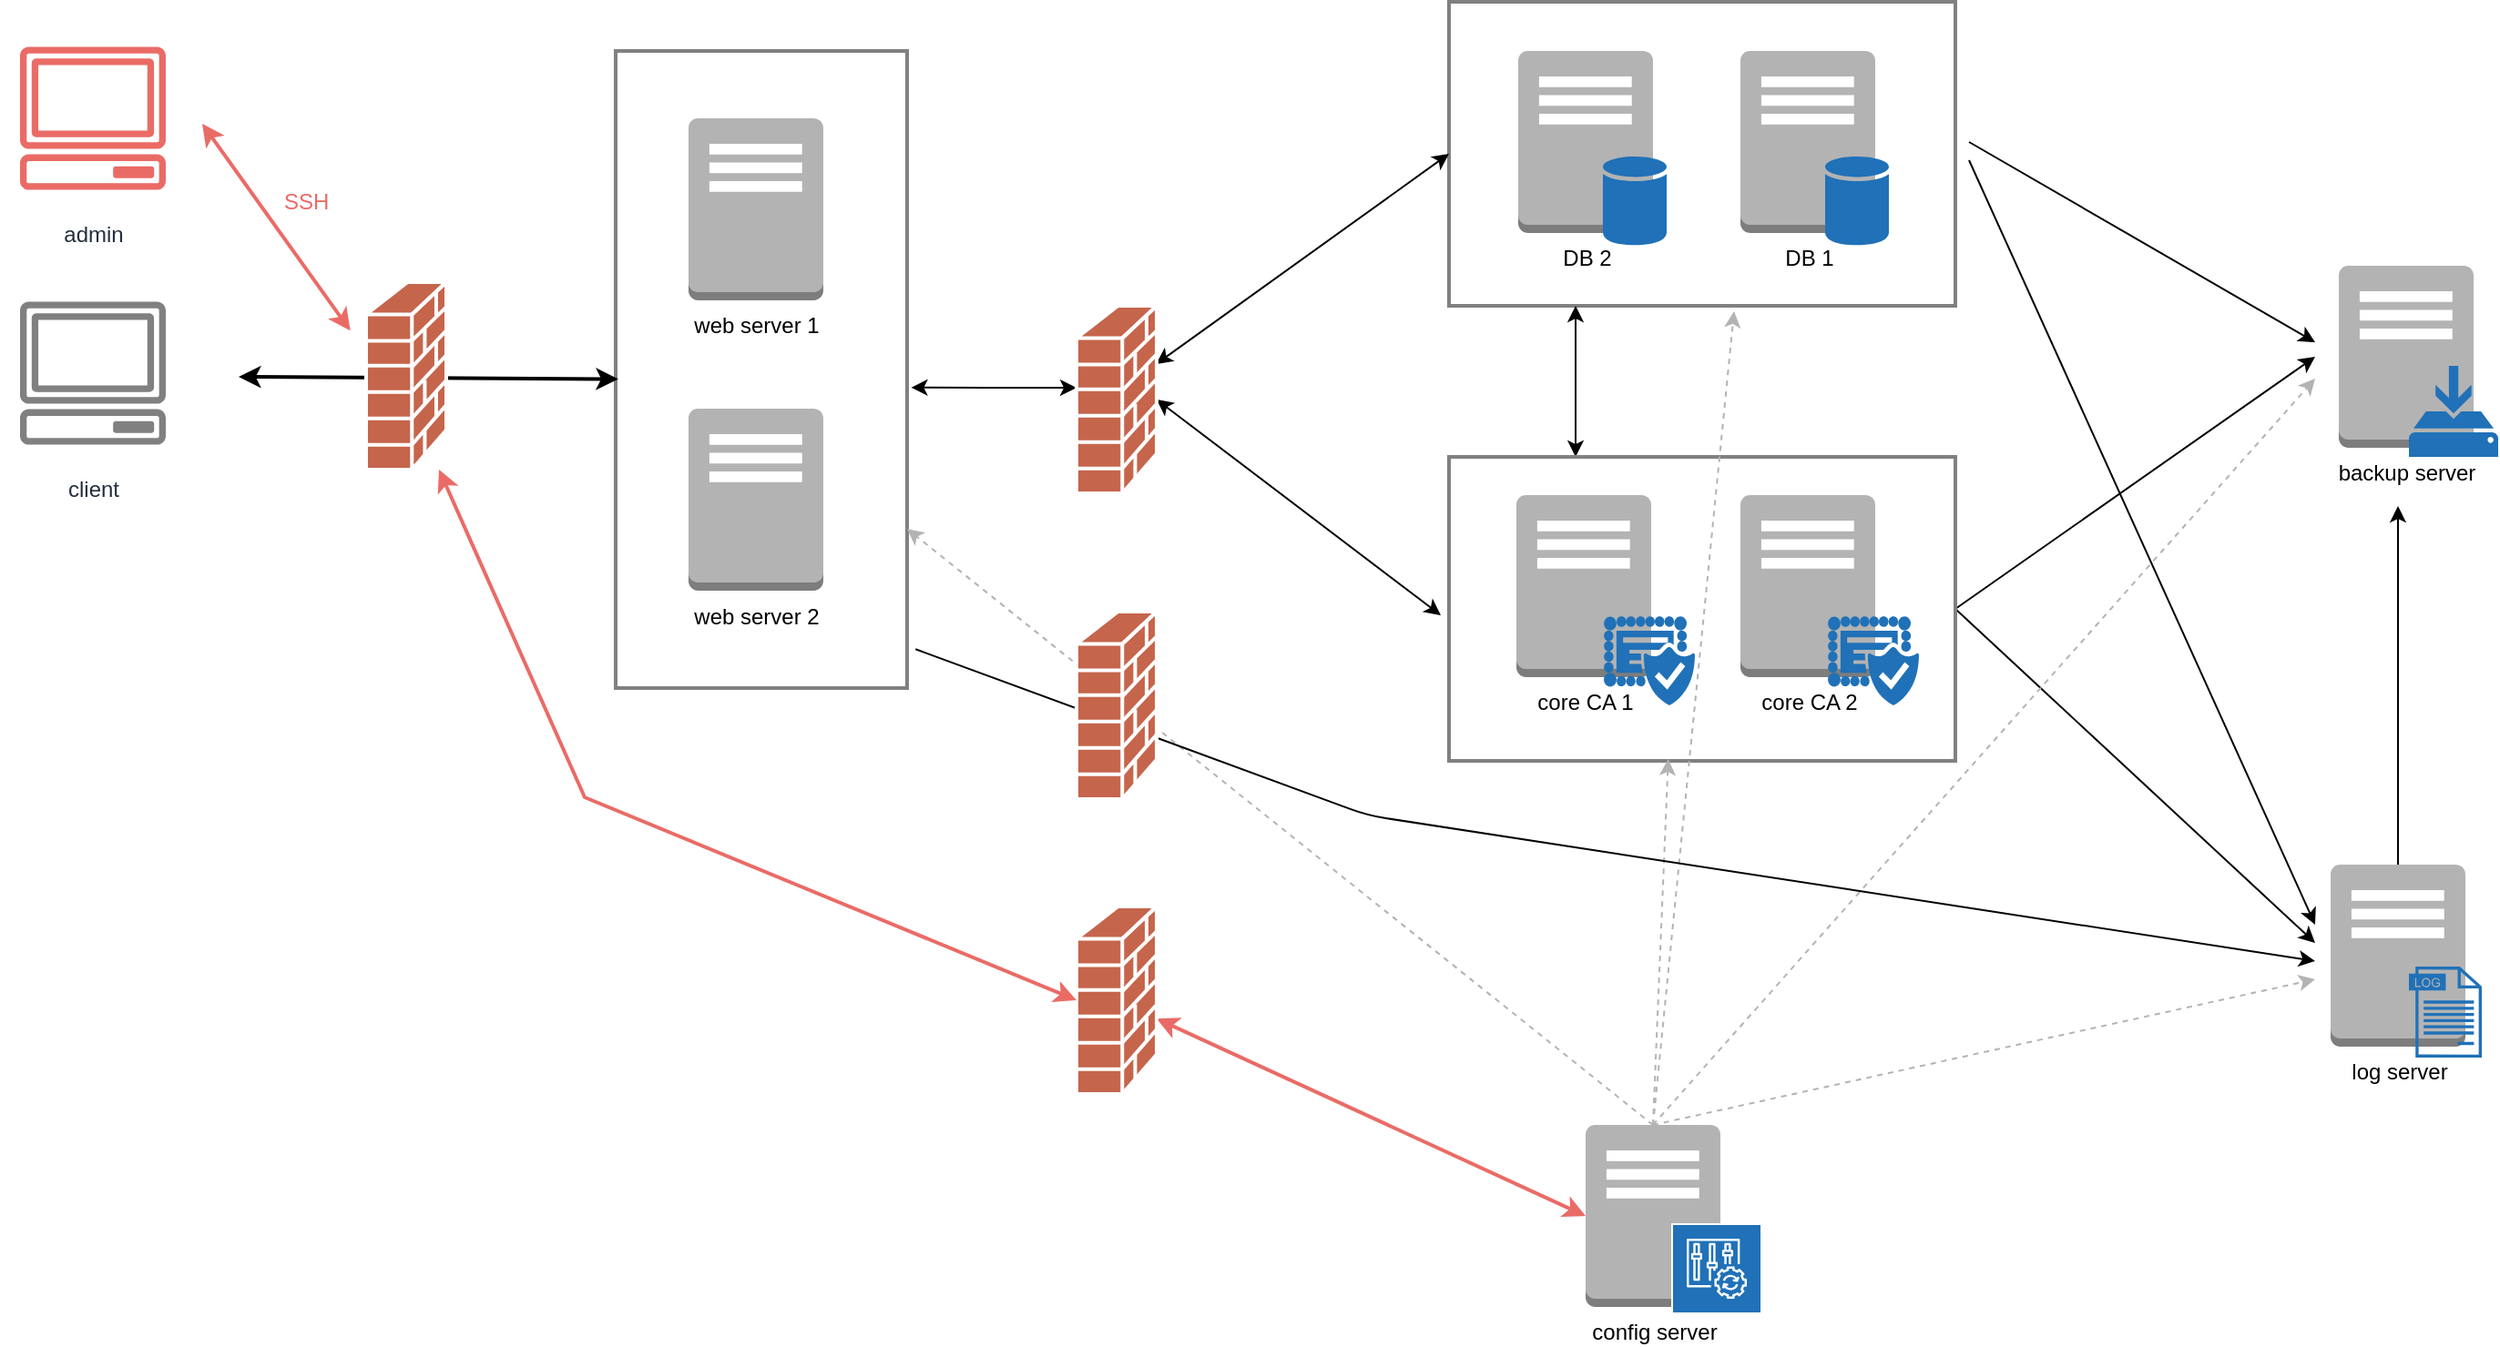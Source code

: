 <mxfile version="12.1.0" type="device" pages="1"><diagram id="qqmCwjsdMw1ePplxOyvq" name="Page-1"><mxGraphModel dx="2360" dy="1723" grid="1" gridSize="10" guides="1" tooltips="1" connect="1" arrows="1" fold="1" page="0" pageScale="1" pageWidth="827" pageHeight="1169" math="0" shadow="0"><root><mxCell id="0"/><mxCell id="1" parent="0"/><mxCell id="QkLw6K0LJ1CoEFoa0Aj2-98" value="" style="rounded=0;whiteSpace=wrap;html=1;strokeColor=#808080;strokeWidth=2;fillColor=none;" parent="1" vertex="1"><mxGeometry x="427" y="-40" width="160" height="350" as="geometry"/></mxCell><mxCell id="QkLw6K0LJ1CoEFoa0Aj2-65" style="edgeStyle=none;rounded=0;orthogonalLoop=1;jettySize=auto;html=1;startArrow=none;startFill=0;" parent="1" edge="1"><mxGeometry relative="1" as="geometry"><mxPoint x="1170" y="10" as="sourcePoint"/><mxPoint x="1360" y="120" as="targetPoint"/></mxGeometry></mxCell><mxCell id="QkLw6K0LJ1CoEFoa0Aj2-71" style="edgeStyle=none;rounded=0;orthogonalLoop=1;jettySize=auto;html=1;" parent="1" edge="1"><mxGeometry relative="1" as="geometry"><mxPoint x="1360" y="440" as="targetPoint"/><mxPoint x="1170" y="20" as="sourcePoint"/></mxGeometry></mxCell><mxCell id="QkLw6K0LJ1CoEFoa0Aj2-47" value="" style="rounded=0;whiteSpace=wrap;html=1;strokeColor=#808080;strokeWidth=2;fillColor=none;" parent="1" vertex="1"><mxGeometry x="884.5" y="-67" width="278" height="167" as="geometry"/></mxCell><mxCell id="QkLw6K0LJ1CoEFoa0Aj2-22" value="" style="group" parent="1" vertex="1" connectable="0"><mxGeometry x="1368.5" y="407" width="83" height="106" as="geometry"/></mxCell><mxCell id="QkLw6K0LJ1CoEFoa0Aj2-18" value="log server" style="outlineConnect=0;dashed=0;verticalLabelPosition=bottom;verticalAlign=top;align=center;html=1;shape=mxgraph.aws3.traditional_server;fillColor=#B3B3B3;gradientColor=none;" parent="QkLw6K0LJ1CoEFoa0Aj2-22" vertex="1"><mxGeometry width="74" height="100" as="geometry"/></mxCell><mxCell id="QkLw6K0LJ1CoEFoa0Aj2-7" value="" style="pointerEvents=1;shadow=0;dashed=0;html=1;strokeColor=none;fillColor=#2071B8;aspect=fixed;labelPosition=center;verticalLabelPosition=bottom;verticalAlign=top;align=center;outlineConnect=0;shape=mxgraph.vvd.log_files;" parent="QkLw6K0LJ1CoEFoa0Aj2-22" vertex="1"><mxGeometry x="43" y="56" width="40" height="50" as="geometry"/></mxCell><mxCell id="QkLw6K0LJ1CoEFoa0Aj2-27" value="client" style="outlineConnect=0;fontColor=#232F3E;gradientColor=none;strokeColor=#808080;fillColor=#ffffff;dashed=0;verticalLabelPosition=bottom;verticalAlign=top;align=center;html=1;fontSize=12;fontStyle=0;aspect=fixed;shape=mxgraph.aws4.resourceIcon;resIcon=mxgraph.aws4.client;" parent="1" vertex="1"><mxGeometry x="90" y="87" width="100" height="100" as="geometry"/></mxCell><mxCell id="QkLw6K0LJ1CoEFoa0Aj2-48" style="edgeStyle=none;rounded=0;orthogonalLoop=1;jettySize=auto;html=1;entryX=0;entryY=0.5;entryDx=0;entryDy=0;startArrow=classic;startFill=1;exitX=0.993;exitY=0.311;exitDx=0;exitDy=0;exitPerimeter=0;" parent="1" target="QkLw6K0LJ1CoEFoa0Aj2-47" edge="1" source="QkLw6K0LJ1CoEFoa0Aj2-102"><mxGeometry relative="1" as="geometry"><mxPoint x="730" y="130" as="sourcePoint"/></mxGeometry></mxCell><mxCell id="QkLw6K0LJ1CoEFoa0Aj2-61" style="edgeStyle=none;rounded=0;orthogonalLoop=1;jettySize=auto;html=1;startArrow=classic;startFill=1;exitX=1;exitY=0.5;exitDx=0;exitDy=0;exitPerimeter=0;" parent="1" edge="1" source="QkLw6K0LJ1CoEFoa0Aj2-102"><mxGeometry relative="1" as="geometry"><mxPoint x="730" y="130" as="sourcePoint"/><mxPoint x="880" y="270" as="targetPoint"/></mxGeometry></mxCell><mxCell id="QkLw6K0LJ1CoEFoa0Aj2-38" value="web server 1" style="outlineConnect=0;dashed=0;verticalLabelPosition=bottom;verticalAlign=top;align=center;html=1;shape=mxgraph.aws3.traditional_server;fillColor=#B3B3B3;gradientColor=none;" parent="1" vertex="1"><mxGeometry x="467" y="-3" width="74" height="100" as="geometry"/></mxCell><mxCell id="QkLw6K0LJ1CoEFoa0Aj2-43" value="" style="group" parent="1" vertex="1" connectable="0"><mxGeometry x="922.5" y="-40" width="81.5" height="107" as="geometry"/></mxCell><mxCell id="QkLw6K0LJ1CoEFoa0Aj2-10" value="DB 2" style="outlineConnect=0;dashed=0;verticalLabelPosition=bottom;verticalAlign=top;align=center;html=1;shape=mxgraph.aws3.traditional_server;fillColor=#B3B3B3;gradientColor=none;" parent="QkLw6K0LJ1CoEFoa0Aj2-43" vertex="1"><mxGeometry width="74" height="100" as="geometry"/></mxCell><mxCell id="QkLw6K0LJ1CoEFoa0Aj2-9" value="" style="shadow=0;dashed=0;html=1;strokeColor=none;labelPosition=center;verticalLabelPosition=bottom;verticalAlign=top;outlineConnect=0;align=center;shape=mxgraph.office.databases.database;fillColor=#2071B8;" parent="QkLw6K0LJ1CoEFoa0Aj2-43" vertex="1"><mxGeometry x="46.5" y="58" width="35" height="49" as="geometry"/></mxCell><mxCell id="QkLw6K0LJ1CoEFoa0Aj2-45" value="DB 1" style="outlineConnect=0;dashed=0;verticalLabelPosition=bottom;verticalAlign=top;align=center;html=1;shape=mxgraph.aws3.traditional_server;fillColor=#B3B3B3;gradientColor=none;" parent="1" vertex="1"><mxGeometry x="1044.5" y="-40" width="74" height="100" as="geometry"/></mxCell><mxCell id="QkLw6K0LJ1CoEFoa0Aj2-46" value="" style="shadow=0;dashed=0;html=1;strokeColor=none;labelPosition=center;verticalLabelPosition=bottom;verticalAlign=top;outlineConnect=0;align=center;shape=mxgraph.office.databases.database;fillColor=#2071B8;" parent="1" vertex="1"><mxGeometry x="1091" y="18" width="35" height="49" as="geometry"/></mxCell><mxCell id="QkLw6K0LJ1CoEFoa0Aj2-53" value="" style="group" parent="1" vertex="1" connectable="0"><mxGeometry x="921.5" y="204" width="98" height="115.5" as="geometry"/></mxCell><mxCell id="QkLw6K0LJ1CoEFoa0Aj2-6" value="core CA 1" style="outlineConnect=0;dashed=0;verticalLabelPosition=bottom;verticalAlign=top;align=center;html=1;shape=mxgraph.aws3.traditional_server;fillColor=#B3B3B3;gradientColor=none;" parent="QkLw6K0LJ1CoEFoa0Aj2-53" vertex="1"><mxGeometry width="74" height="100" as="geometry"/></mxCell><mxCell id="QkLw6K0LJ1CoEFoa0Aj2-14" value="" style="pointerEvents=1;shadow=0;dashed=0;html=1;strokeColor=none;labelPosition=center;verticalLabelPosition=bottom;verticalAlign=top;align=center;fillColor=#2071B8;shape=mxgraph.mscae.intune.certificate" parent="QkLw6K0LJ1CoEFoa0Aj2-53" vertex="1"><mxGeometry x="48" y="66.5" width="50" height="49" as="geometry"/></mxCell><mxCell id="QkLw6K0LJ1CoEFoa0Aj2-56" value="" style="group" parent="1" vertex="1" connectable="0"><mxGeometry x="1044.5" y="204" width="98" height="115.5" as="geometry"/></mxCell><mxCell id="QkLw6K0LJ1CoEFoa0Aj2-57" value="core CA 2" style="outlineConnect=0;dashed=0;verticalLabelPosition=bottom;verticalAlign=top;align=center;html=1;shape=mxgraph.aws3.traditional_server;fillColor=#B3B3B3;gradientColor=none;" parent="QkLw6K0LJ1CoEFoa0Aj2-56" vertex="1"><mxGeometry width="74" height="100" as="geometry"/></mxCell><mxCell id="QkLw6K0LJ1CoEFoa0Aj2-58" value="" style="pointerEvents=1;shadow=0;dashed=0;html=1;strokeColor=none;labelPosition=center;verticalLabelPosition=bottom;verticalAlign=top;align=center;fillColor=#2071B8;shape=mxgraph.mscae.intune.certificate" parent="QkLw6K0LJ1CoEFoa0Aj2-56" vertex="1"><mxGeometry x="48" y="66.5" width="50" height="49" as="geometry"/></mxCell><mxCell id="QkLw6K0LJ1CoEFoa0Aj2-70" style="edgeStyle=none;rounded=0;orthogonalLoop=1;jettySize=auto;html=1;exitX=1;exitY=0.5;exitDx=0;exitDy=0;" parent="1" source="QkLw6K0LJ1CoEFoa0Aj2-60" edge="1"><mxGeometry relative="1" as="geometry"><mxPoint x="1360" y="450" as="targetPoint"/></mxGeometry></mxCell><mxCell id="QkLw6K0LJ1CoEFoa0Aj2-72" style="edgeStyle=none;rounded=0;orthogonalLoop=1;jettySize=auto;html=1;exitX=1;exitY=0.5;exitDx=0;exitDy=0;" parent="1" source="QkLw6K0LJ1CoEFoa0Aj2-60" edge="1"><mxGeometry relative="1" as="geometry"><mxPoint x="1360" y="128" as="targetPoint"/></mxGeometry></mxCell><mxCell id="QkLw6K0LJ1CoEFoa0Aj2-88" style="edgeStyle=none;rounded=0;orthogonalLoop=1;jettySize=auto;html=1;exitX=0.25;exitY=0;exitDx=0;exitDy=0;entryX=0.25;entryY=1;entryDx=0;entryDy=0;startArrow=classic;startFill=1;strokeColor=#000000;strokeWidth=1;" parent="1" source="QkLw6K0LJ1CoEFoa0Aj2-60" target="QkLw6K0LJ1CoEFoa0Aj2-47" edge="1"><mxGeometry relative="1" as="geometry"/></mxCell><mxCell id="QkLw6K0LJ1CoEFoa0Aj2-60" value="" style="rounded=0;whiteSpace=wrap;html=1;strokeColor=#808080;strokeWidth=2;fillColor=none;" parent="1" vertex="1"><mxGeometry x="884.5" y="183" width="278" height="167" as="geometry"/></mxCell><mxCell id="QkLw6K0LJ1CoEFoa0Aj2-64" value="" style="group" parent="1" vertex="1" connectable="0"><mxGeometry x="1373" y="78" width="87.5" height="105" as="geometry"/></mxCell><mxCell id="QkLw6K0LJ1CoEFoa0Aj2-24" value="" style="group" parent="QkLw6K0LJ1CoEFoa0Aj2-64" vertex="1" connectable="0"><mxGeometry width="87.5" height="105" as="geometry"/></mxCell><mxCell id="QkLw6K0LJ1CoEFoa0Aj2-11" value="" style="group" parent="QkLw6K0LJ1CoEFoa0Aj2-24" vertex="1" connectable="0"><mxGeometry width="87.5" height="105" as="geometry"/></mxCell><mxCell id="QkLw6K0LJ1CoEFoa0Aj2-1" value="backup server" style="outlineConnect=0;dashed=0;verticalLabelPosition=bottom;verticalAlign=top;align=center;html=1;shape=mxgraph.aws3.traditional_server;fillColor=#B3B3B3;gradientColor=none;strokeColor=#808080;" parent="QkLw6K0LJ1CoEFoa0Aj2-11" vertex="1"><mxGeometry width="74" height="100" as="geometry"/></mxCell><mxCell id="QkLw6K0LJ1CoEFoa0Aj2-3" value="" style="aspect=fixed;pointerEvents=1;shadow=0;dashed=0;html=1;strokeColor=none;labelPosition=center;verticalLabelPosition=bottom;verticalAlign=top;align=center;fillColor=#2071b8;shape=mxgraph.mscae.enterprise.backup_local" parent="QkLw6K0LJ1CoEFoa0Aj2-11" vertex="1"><mxGeometry x="38.5" y="55" width="49" height="50" as="geometry"/></mxCell><mxCell id="QkLw6K0LJ1CoEFoa0Aj2-75" value="" style="group" parent="1" vertex="1" connectable="0"><mxGeometry x="959.5" y="550" width="97" height="104" as="geometry"/></mxCell><mxCell id="QkLw6K0LJ1CoEFoa0Aj2-74" value="config server" style="outlineConnect=0;dashed=0;verticalLabelPosition=bottom;verticalAlign=top;align=center;html=1;shape=mxgraph.aws3.traditional_server;fillColor=#B3B3B3;gradientColor=none;" parent="QkLw6K0LJ1CoEFoa0Aj2-75" vertex="1"><mxGeometry width="74" height="100" as="geometry"/></mxCell><mxCell id="QkLw6K0LJ1CoEFoa0Aj2-73" value="" style="outlineConnect=0;fontColor=#232F3E;gradientColor=none;strokeColor=#FFFFFF;fillColor=#2071B8;dashed=0;verticalLabelPosition=middle;verticalAlign=bottom;align=center;html=1;whiteSpace=wrap;fontSize=10;fontStyle=1;spacing=3;shape=mxgraph.aws4.productIcon;prIcon=mxgraph.aws4.config;" parent="QkLw6K0LJ1CoEFoa0Aj2-75" vertex="1"><mxGeometry x="47" y="54" width="50" height="50" as="geometry"/></mxCell><mxCell id="QkLw6K0LJ1CoEFoa0Aj2-77" style="edgeStyle=none;rounded=0;orthogonalLoop=1;jettySize=auto;html=1;exitX=0.5;exitY=0;exitDx=0;exitDy=0;exitPerimeter=0;dashed=1;strokeColor=#B3B3B3;" parent="1" source="QkLw6K0LJ1CoEFoa0Aj2-74" edge="1"><mxGeometry relative="1" as="geometry"><mxPoint x="1360" y="470" as="targetPoint"/></mxGeometry></mxCell><mxCell id="QkLw6K0LJ1CoEFoa0Aj2-78" style="edgeStyle=none;rounded=0;orthogonalLoop=1;jettySize=auto;html=1;exitX=0.5;exitY=0;exitDx=0;exitDy=0;exitPerimeter=0;dashed=1;strokeColor=#B3B3B3;" parent="1" source="QkLw6K0LJ1CoEFoa0Aj2-74" edge="1"><mxGeometry relative="1" as="geometry"><mxPoint x="1360" y="140" as="targetPoint"/></mxGeometry></mxCell><mxCell id="QkLw6K0LJ1CoEFoa0Aj2-79" style="edgeStyle=none;rounded=0;orthogonalLoop=1;jettySize=auto;html=1;exitX=0.5;exitY=0;exitDx=0;exitDy=0;exitPerimeter=0;dashed=1;strokeColor=#B3B3B3;entryX=1;entryY=0.75;entryDx=0;entryDy=0;" parent="1" source="QkLw6K0LJ1CoEFoa0Aj2-74" edge="1" target="QkLw6K0LJ1CoEFoa0Aj2-98"><mxGeometry relative="1" as="geometry"><mxPoint x="660" y="170" as="targetPoint"/></mxGeometry></mxCell><mxCell id="QkLw6K0LJ1CoEFoa0Aj2-41" value="web server 2" style="outlineConnect=0;dashed=0;verticalLabelPosition=bottom;verticalAlign=top;align=center;html=1;shape=mxgraph.aws3.traditional_server;fillColor=#B3B3B3;gradientColor=none;" parent="1" vertex="1"><mxGeometry x="467" y="156.5" width="74" height="100" as="geometry"/></mxCell><mxCell id="QkLw6K0LJ1CoEFoa0Aj2-81" style="edgeStyle=none;rounded=0;orthogonalLoop=1;jettySize=auto;html=1;exitX=0.5;exitY=0;exitDx=0;exitDy=0;exitPerimeter=0;dashed=1;strokeColor=#B3B3B3;entryX=0.433;entryY=0.994;entryDx=0;entryDy=0;entryPerimeter=0;" parent="1" source="QkLw6K0LJ1CoEFoa0Aj2-74" target="QkLw6K0LJ1CoEFoa0Aj2-60" edge="1"><mxGeometry relative="1" as="geometry"/></mxCell><mxCell id="QkLw6K0LJ1CoEFoa0Aj2-82" style="edgeStyle=none;rounded=0;orthogonalLoop=1;jettySize=auto;html=1;exitX=0.5;exitY=0;exitDx=0;exitDy=0;exitPerimeter=0;dashed=1;strokeColor=#B3B3B3;entryX=0.563;entryY=1.018;entryDx=0;entryDy=0;entryPerimeter=0;" parent="1" source="QkLw6K0LJ1CoEFoa0Aj2-74" target="QkLw6K0LJ1CoEFoa0Aj2-47" edge="1"><mxGeometry relative="1" as="geometry"/></mxCell><mxCell id="QkLw6K0LJ1CoEFoa0Aj2-85" value="" style="endArrow=classic;html=1;strokeColor=#000000;strokeWidth=2;startArrow=classic;startFill=1;entryX=0.009;entryY=0.515;entryDx=0;entryDy=0;entryPerimeter=0;" parent="1" target="QkLw6K0LJ1CoEFoa0Aj2-98" edge="1"><mxGeometry width="50" height="50" relative="1" as="geometry"><mxPoint x="220" y="139" as="sourcePoint"/><mxPoint x="380" y="141" as="targetPoint"/></mxGeometry></mxCell><mxCell id="QkLw6K0LJ1CoEFoa0Aj2-96" value="" style="shape=mxgraph.cisco.security.firewall;html=1;dashed=0;fillColor=#c5654c;strokeColor=#ffffff;strokeWidth=2;verticalLabelPosition=bottom;verticalAlign=top" parent="1" vertex="1"><mxGeometry x="290" y="87" width="44" height="103" as="geometry"/></mxCell><mxCell id="QkLw6K0LJ1CoEFoa0Aj2-103" style="edgeStyle=none;rounded=0;orthogonalLoop=1;jettySize=auto;html=1;startArrow=classic;startFill=1;strokeColor=#000000;strokeWidth=1;entryX=1.014;entryY=0.454;entryDx=0;entryDy=0;entryPerimeter=0;" parent="1" edge="1"><mxGeometry relative="1" as="geometry"><mxPoint x="680" y="145" as="sourcePoint"/><mxPoint x="589.24" y="144.9" as="targetPoint"/><Array as="points"><mxPoint x="630" y="145"/></Array></mxGeometry></mxCell><mxCell id="QkLw6K0LJ1CoEFoa0Aj2-102" value="" style="shape=mxgraph.cisco.security.firewall;html=1;dashed=0;fillColor=#c5654c;strokeColor=#ffffff;strokeWidth=2;verticalLabelPosition=bottom;verticalAlign=top" parent="1" vertex="1"><mxGeometry x="680" y="100" width="44" height="103" as="geometry"/></mxCell><mxCell id="QkLw6K0LJ1CoEFoa0Aj2-104" value="admin" style="outlineConnect=0;fontColor=#232F3E;gradientColor=none;strokeColor=#EA6B66;fillColor=#ffffff;dashed=0;verticalLabelPosition=bottom;verticalAlign=top;align=center;html=1;fontSize=12;fontStyle=0;aspect=fixed;shape=mxgraph.aws4.resourceIcon;resIcon=mxgraph.aws4.client;" parent="1" vertex="1"><mxGeometry x="90" y="-53" width="100" height="100" as="geometry"/></mxCell><mxCell id="QkLw6K0LJ1CoEFoa0Aj2-111" value="" style="endArrow=classic;html=1;strokeColor=#EA6B66;strokeWidth=2;entryX=-0.197;entryY=0.259;entryDx=0;entryDy=0;startArrow=classic;startFill=1;entryPerimeter=0;" parent="1" target="QkLw6K0LJ1CoEFoa0Aj2-96" edge="1"><mxGeometry width="50" height="50" relative="1" as="geometry"><mxPoint x="200" as="sourcePoint"/><mxPoint x="501" y="148.5" as="targetPoint"/></mxGeometry></mxCell><mxCell id="QkLw6K0LJ1CoEFoa0Aj2-112" value="&lt;font color=&quot;#ea6b66&quot;&gt;SSH&lt;/font&gt;" style="text;html=1;resizable=0;points=[];autosize=1;align=left;verticalAlign=top;spacingTop=-4;" parent="1" vertex="1"><mxGeometry x="243" y="32.5" width="40" height="20" as="geometry"/></mxCell><mxCell id="QkLw6K0LJ1CoEFoa0Aj2-113" value="" style="endArrow=classic;html=1;strokeColor=#EA6B66;strokeWidth=2;entryX=0;entryY=0.5;entryDx=0;entryDy=0;startArrow=classic;startFill=1;entryPerimeter=0;rounded=0;" parent="1" target="QkLw6K0LJ1CoEFoa0Aj2-74" edge="1" source="gJrT_fEY5lG6nXuV2Slf-1"><mxGeometry width="50" height="50" relative="1" as="geometry"><mxPoint x="340" y="160" as="sourcePoint"/><mxPoint x="291.332" y="123.677" as="targetPoint"/><Array as="points"/></mxGeometry></mxCell><mxCell id="6dKWDrjUCuOWE01px6dM-2" style="edgeStyle=orthogonalEdgeStyle;rounded=0;orthogonalLoop=1;jettySize=auto;html=1;" parent="1" source="QkLw6K0LJ1CoEFoa0Aj2-18" edge="1"><mxGeometry relative="1" as="geometry"><mxPoint x="1405.5" y="210" as="targetPoint"/></mxGeometry></mxCell><mxCell id="gJrT_fEY5lG6nXuV2Slf-1" value="" style="shape=mxgraph.cisco.security.firewall;html=1;dashed=0;fillColor=#c5654c;strokeColor=#ffffff;strokeWidth=2;verticalLabelPosition=bottom;verticalAlign=top" vertex="1" parent="1"><mxGeometry x="680" y="430" width="44" height="103" as="geometry"/></mxCell><mxCell id="gJrT_fEY5lG6nXuV2Slf-2" value="" style="endArrow=classic;html=1;strokeColor=#EA6B66;strokeWidth=2;entryX=0;entryY=0.5;entryDx=0;entryDy=0;startArrow=classic;startFill=1;entryPerimeter=0;rounded=0;" edge="1" parent="1" target="gJrT_fEY5lG6nXuV2Slf-1"><mxGeometry width="50" height="50" relative="1" as="geometry"><mxPoint x="330" y="190" as="sourcePoint"/><mxPoint x="959.5" y="600" as="targetPoint"/><Array as="points"><mxPoint x="410" y="370"/></Array></mxGeometry></mxCell><mxCell id="gJrT_fEY5lG6nXuV2Slf-6" value="" style="endArrow=classic;html=1;exitX=1.029;exitY=0.939;exitDx=0;exitDy=0;exitPerimeter=0;" edge="1" parent="1" source="QkLw6K0LJ1CoEFoa0Aj2-98"><mxGeometry width="50" height="50" relative="1" as="geometry"><mxPoint x="579" y="310" as="sourcePoint"/><mxPoint x="1360" y="460" as="targetPoint"/><Array as="points"><mxPoint x="840" y="380"/></Array></mxGeometry></mxCell><mxCell id="gJrT_fEY5lG6nXuV2Slf-8" value="" style="shape=mxgraph.cisco.security.firewall;html=1;dashed=0;fillColor=#c5654c;strokeColor=#ffffff;strokeWidth=2;verticalLabelPosition=bottom;verticalAlign=top" vertex="1" parent="1"><mxGeometry x="680" y="268" width="44" height="103" as="geometry"/></mxCell></root></mxGraphModel></diagram></mxfile>